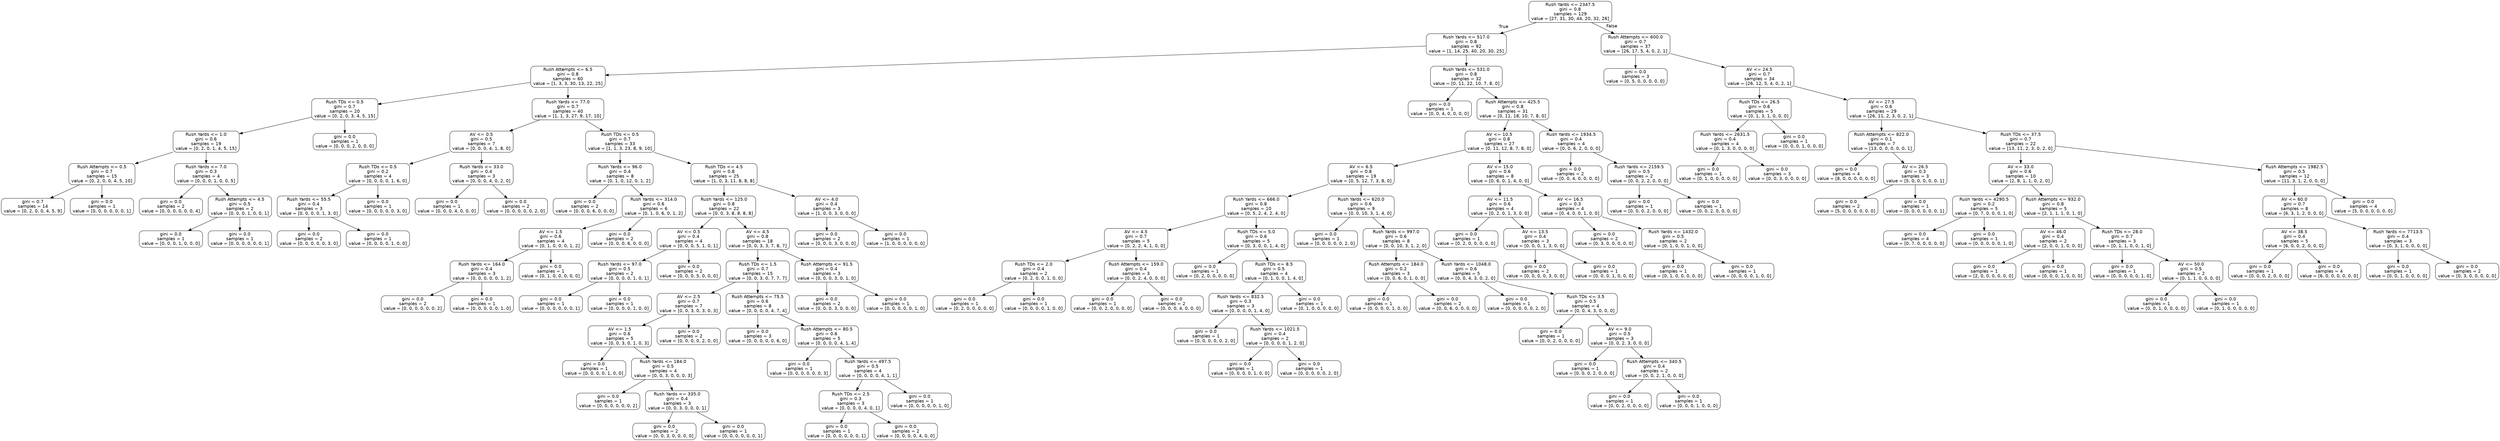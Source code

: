 digraph Tree {
node [shape=box, style="rounded", color="black", fontname=helvetica] ;
edge [fontname=helvetica] ;
0 [label="Rush Yards <= 2347.5\ngini = 0.8\nsamples = 129\nvalue = [27, 31, 30, 44, 20, 32, 26]"] ;
1 [label="Rush Yards <= 517.0\ngini = 0.8\nsamples = 92\nvalue = [1, 14, 25, 40, 20, 30, 25]"] ;
0 -> 1 [labeldistance=2.5, labelangle=45, headlabel="True"] ;
2 [label="Rush Attempts <= 6.5\ngini = 0.8\nsamples = 60\nvalue = [1, 3, 3, 30, 13, 22, 25]"] ;
1 -> 2 ;
3 [label="Rush TDs <= 0.5\ngini = 0.7\nsamples = 20\nvalue = [0, 2, 0, 3, 4, 5, 15]"] ;
2 -> 3 ;
4 [label="Rush Yards <= 1.0\ngini = 0.6\nsamples = 19\nvalue = [0, 2, 0, 1, 4, 5, 15]"] ;
3 -> 4 ;
5 [label="Rush Attempts <= 0.5\ngini = 0.7\nsamples = 15\nvalue = [0, 2, 0, 0, 4, 5, 10]"] ;
4 -> 5 ;
6 [label="gini = 0.7\nsamples = 14\nvalue = [0, 2, 0, 0, 4, 5, 9]"] ;
5 -> 6 ;
7 [label="gini = 0.0\nsamples = 1\nvalue = [0, 0, 0, 0, 0, 0, 1]"] ;
5 -> 7 ;
8 [label="Rush Yards <= 7.0\ngini = 0.3\nsamples = 4\nvalue = [0, 0, 0, 1, 0, 0, 5]"] ;
4 -> 8 ;
9 [label="gini = 0.0\nsamples = 2\nvalue = [0, 0, 0, 0, 0, 0, 4]"] ;
8 -> 9 ;
10 [label="Rush Attempts <= 4.5\ngini = 0.5\nsamples = 2\nvalue = [0, 0, 0, 1, 0, 0, 1]"] ;
8 -> 10 ;
11 [label="gini = 0.0\nsamples = 1\nvalue = [0, 0, 0, 1, 0, 0, 0]"] ;
10 -> 11 ;
12 [label="gini = 0.0\nsamples = 1\nvalue = [0, 0, 0, 0, 0, 0, 1]"] ;
10 -> 12 ;
13 [label="gini = 0.0\nsamples = 1\nvalue = [0, 0, 0, 2, 0, 0, 0]"] ;
3 -> 13 ;
14 [label="Rush Yards <= 77.0\ngini = 0.7\nsamples = 40\nvalue = [1, 1, 3, 27, 9, 17, 10]"] ;
2 -> 14 ;
15 [label="AV <= 0.5\ngini = 0.5\nsamples = 7\nvalue = [0, 0, 0, 4, 1, 8, 0]"] ;
14 -> 15 ;
16 [label="Rush TDs <= 0.5\ngini = 0.2\nsamples = 4\nvalue = [0, 0, 0, 0, 1, 6, 0]"] ;
15 -> 16 ;
17 [label="Rush Yards <= 55.5\ngini = 0.4\nsamples = 3\nvalue = [0, 0, 0, 0, 1, 3, 0]"] ;
16 -> 17 ;
18 [label="gini = 0.0\nsamples = 2\nvalue = [0, 0, 0, 0, 0, 3, 0]"] ;
17 -> 18 ;
19 [label="gini = 0.0\nsamples = 1\nvalue = [0, 0, 0, 0, 1, 0, 0]"] ;
17 -> 19 ;
20 [label="gini = 0.0\nsamples = 1\nvalue = [0, 0, 0, 0, 0, 3, 0]"] ;
16 -> 20 ;
21 [label="Rush Yards <= 33.0\ngini = 0.4\nsamples = 3\nvalue = [0, 0, 0, 4, 0, 2, 0]"] ;
15 -> 21 ;
22 [label="gini = 0.0\nsamples = 1\nvalue = [0, 0, 0, 4, 0, 0, 0]"] ;
21 -> 22 ;
23 [label="gini = 0.0\nsamples = 2\nvalue = [0, 0, 0, 0, 0, 2, 0]"] ;
21 -> 23 ;
24 [label="Rush TDs <= 0.5\ngini = 0.7\nsamples = 33\nvalue = [1, 1, 3, 23, 8, 9, 10]"] ;
14 -> 24 ;
25 [label="Rush Yards <= 96.0\ngini = 0.4\nsamples = 8\nvalue = [0, 1, 0, 12, 0, 1, 2]"] ;
24 -> 25 ;
26 [label="gini = 0.0\nsamples = 2\nvalue = [0, 0, 0, 6, 0, 0, 0]"] ;
25 -> 26 ;
27 [label="Rush Yards <= 314.0\ngini = 0.6\nsamples = 6\nvalue = [0, 1, 0, 6, 0, 1, 2]"] ;
25 -> 27 ;
28 [label="AV <= 1.5\ngini = 0.6\nsamples = 4\nvalue = [0, 1, 0, 0, 0, 1, 2]"] ;
27 -> 28 ;
29 [label="Rush Yards <= 164.0\ngini = 0.4\nsamples = 3\nvalue = [0, 0, 0, 0, 0, 1, 2]"] ;
28 -> 29 ;
30 [label="gini = 0.0\nsamples = 2\nvalue = [0, 0, 0, 0, 0, 0, 2]"] ;
29 -> 30 ;
31 [label="gini = 0.0\nsamples = 1\nvalue = [0, 0, 0, 0, 0, 1, 0]"] ;
29 -> 31 ;
32 [label="gini = 0.0\nsamples = 1\nvalue = [0, 1, 0, 0, 0, 0, 0]"] ;
28 -> 32 ;
33 [label="gini = 0.0\nsamples = 2\nvalue = [0, 0, 0, 6, 0, 0, 0]"] ;
27 -> 33 ;
34 [label="Rush TDs <= 4.5\ngini = 0.8\nsamples = 25\nvalue = [1, 0, 3, 11, 8, 8, 8]"] ;
24 -> 34 ;
35 [label="Rush Yards <= 125.0\ngini = 0.8\nsamples = 22\nvalue = [0, 0, 3, 8, 8, 8, 8]"] ;
34 -> 35 ;
36 [label="AV <= 0.5\ngini = 0.4\nsamples = 4\nvalue = [0, 0, 0, 5, 1, 0, 1]"] ;
35 -> 36 ;
37 [label="Rush Yards <= 97.0\ngini = 0.5\nsamples = 2\nvalue = [0, 0, 0, 0, 1, 0, 1]"] ;
36 -> 37 ;
38 [label="gini = 0.0\nsamples = 1\nvalue = [0, 0, 0, 0, 0, 0, 1]"] ;
37 -> 38 ;
39 [label="gini = 0.0\nsamples = 1\nvalue = [0, 0, 0, 0, 1, 0, 0]"] ;
37 -> 39 ;
40 [label="gini = 0.0\nsamples = 2\nvalue = [0, 0, 0, 5, 0, 0, 0]"] ;
36 -> 40 ;
41 [label="AV <= 4.5\ngini = 0.8\nsamples = 18\nvalue = [0, 0, 3, 3, 7, 8, 7]"] ;
35 -> 41 ;
42 [label="Rush TDs <= 1.5\ngini = 0.7\nsamples = 15\nvalue = [0, 0, 3, 0, 7, 7, 7]"] ;
41 -> 42 ;
43 [label="AV <= 2.5\ngini = 0.7\nsamples = 7\nvalue = [0, 0, 3, 0, 3, 0, 3]"] ;
42 -> 43 ;
44 [label="AV <= 1.5\ngini = 0.6\nsamples = 5\nvalue = [0, 0, 3, 0, 1, 0, 3]"] ;
43 -> 44 ;
45 [label="gini = 0.0\nsamples = 1\nvalue = [0, 0, 0, 0, 1, 0, 0]"] ;
44 -> 45 ;
46 [label="Rush Yards <= 184.0\ngini = 0.5\nsamples = 4\nvalue = [0, 0, 3, 0, 0, 0, 3]"] ;
44 -> 46 ;
47 [label="gini = 0.0\nsamples = 1\nvalue = [0, 0, 0, 0, 0, 0, 2]"] ;
46 -> 47 ;
48 [label="Rush Yards <= 335.0\ngini = 0.4\nsamples = 3\nvalue = [0, 0, 3, 0, 0, 0, 1]"] ;
46 -> 48 ;
49 [label="gini = 0.0\nsamples = 2\nvalue = [0, 0, 3, 0, 0, 0, 0]"] ;
48 -> 49 ;
50 [label="gini = 0.0\nsamples = 1\nvalue = [0, 0, 0, 0, 0, 0, 1]"] ;
48 -> 50 ;
51 [label="gini = 0.0\nsamples = 2\nvalue = [0, 0, 0, 0, 2, 0, 0]"] ;
43 -> 51 ;
52 [label="Rush Attempts <= 75.5\ngini = 0.6\nsamples = 8\nvalue = [0, 0, 0, 0, 4, 7, 4]"] ;
42 -> 52 ;
53 [label="gini = 0.0\nsamples = 3\nvalue = [0, 0, 0, 0, 0, 6, 0]"] ;
52 -> 53 ;
54 [label="Rush Attempts <= 80.5\ngini = 0.6\nsamples = 5\nvalue = [0, 0, 0, 0, 4, 1, 4]"] ;
52 -> 54 ;
55 [label="gini = 0.0\nsamples = 1\nvalue = [0, 0, 0, 0, 0, 0, 3]"] ;
54 -> 55 ;
56 [label="Rush Yards <= 497.5\ngini = 0.5\nsamples = 4\nvalue = [0, 0, 0, 0, 4, 1, 1]"] ;
54 -> 56 ;
57 [label="Rush TDs <= 2.5\ngini = 0.3\nsamples = 3\nvalue = [0, 0, 0, 0, 4, 0, 1]"] ;
56 -> 57 ;
58 [label="gini = 0.0\nsamples = 1\nvalue = [0, 0, 0, 0, 0, 0, 1]"] ;
57 -> 58 ;
59 [label="gini = 0.0\nsamples = 2\nvalue = [0, 0, 0, 0, 4, 0, 0]"] ;
57 -> 59 ;
60 [label="gini = 0.0\nsamples = 1\nvalue = [0, 0, 0, 0, 0, 1, 0]"] ;
56 -> 60 ;
61 [label="Rush Attempts <= 91.5\ngini = 0.4\nsamples = 3\nvalue = [0, 0, 0, 3, 0, 1, 0]"] ;
41 -> 61 ;
62 [label="gini = 0.0\nsamples = 2\nvalue = [0, 0, 0, 3, 0, 0, 0]"] ;
61 -> 62 ;
63 [label="gini = 0.0\nsamples = 1\nvalue = [0, 0, 0, 0, 0, 1, 0]"] ;
61 -> 63 ;
64 [label="AV <= 4.0\ngini = 0.4\nsamples = 3\nvalue = [1, 0, 0, 3, 0, 0, 0]"] ;
34 -> 64 ;
65 [label="gini = 0.0\nsamples = 2\nvalue = [0, 0, 0, 3, 0, 0, 0]"] ;
64 -> 65 ;
66 [label="gini = 0.0\nsamples = 1\nvalue = [1, 0, 0, 0, 0, 0, 0]"] ;
64 -> 66 ;
67 [label="Rush Yards <= 531.0\ngini = 0.8\nsamples = 32\nvalue = [0, 11, 22, 10, 7, 8, 0]"] ;
1 -> 67 ;
68 [label="gini = 0.0\nsamples = 1\nvalue = [0, 0, 4, 0, 0, 0, 0]"] ;
67 -> 68 ;
69 [label="Rush Attempts <= 425.5\ngini = 0.8\nsamples = 31\nvalue = [0, 11, 18, 10, 7, 8, 0]"] ;
67 -> 69 ;
70 [label="AV <= 10.5\ngini = 0.8\nsamples = 27\nvalue = [0, 11, 12, 8, 7, 8, 0]"] ;
69 -> 70 ;
71 [label="AV <= 6.5\ngini = 0.8\nsamples = 19\nvalue = [0, 5, 12, 7, 3, 8, 0]"] ;
70 -> 71 ;
72 [label="Rush Yards <= 666.0\ngini = 0.8\nsamples = 10\nvalue = [0, 5, 2, 4, 2, 4, 0]"] ;
71 -> 72 ;
73 [label="AV <= 4.5\ngini = 0.7\nsamples = 5\nvalue = [0, 2, 2, 4, 1, 0, 0]"] ;
72 -> 73 ;
74 [label="Rush TDs <= 2.0\ngini = 0.4\nsamples = 2\nvalue = [0, 2, 0, 0, 1, 0, 0]"] ;
73 -> 74 ;
75 [label="gini = 0.0\nsamples = 1\nvalue = [0, 2, 0, 0, 0, 0, 0]"] ;
74 -> 75 ;
76 [label="gini = 0.0\nsamples = 1\nvalue = [0, 0, 0, 0, 1, 0, 0]"] ;
74 -> 76 ;
77 [label="Rush Attempts <= 159.0\ngini = 0.4\nsamples = 3\nvalue = [0, 0, 2, 4, 0, 0, 0]"] ;
73 -> 77 ;
78 [label="gini = 0.0\nsamples = 1\nvalue = [0, 0, 2, 0, 0, 0, 0]"] ;
77 -> 78 ;
79 [label="gini = 0.0\nsamples = 2\nvalue = [0, 0, 0, 4, 0, 0, 0]"] ;
77 -> 79 ;
80 [label="Rush TDs <= 5.0\ngini = 0.6\nsamples = 5\nvalue = [0, 3, 0, 0, 1, 4, 0]"] ;
72 -> 80 ;
81 [label="gini = 0.0\nsamples = 1\nvalue = [0, 2, 0, 0, 0, 0, 0]"] ;
80 -> 81 ;
82 [label="Rush TDs <= 8.5\ngini = 0.5\nsamples = 4\nvalue = [0, 1, 0, 0, 1, 4, 0]"] ;
80 -> 82 ;
83 [label="Rush Yards <= 832.5\ngini = 0.3\nsamples = 3\nvalue = [0, 0, 0, 0, 1, 4, 0]"] ;
82 -> 83 ;
84 [label="gini = 0.0\nsamples = 1\nvalue = [0, 0, 0, 0, 0, 2, 0]"] ;
83 -> 84 ;
85 [label="Rush Yards <= 1021.5\ngini = 0.4\nsamples = 2\nvalue = [0, 0, 0, 0, 1, 2, 0]"] ;
83 -> 85 ;
86 [label="gini = 0.0\nsamples = 1\nvalue = [0, 0, 0, 0, 1, 0, 0]"] ;
85 -> 86 ;
87 [label="gini = 0.0\nsamples = 1\nvalue = [0, 0, 0, 0, 0, 2, 0]"] ;
85 -> 87 ;
88 [label="gini = 0.0\nsamples = 1\nvalue = [0, 1, 0, 0, 0, 0, 0]"] ;
82 -> 88 ;
89 [label="Rush Yards <= 620.0\ngini = 0.6\nsamples = 9\nvalue = [0, 0, 10, 3, 1, 4, 0]"] ;
71 -> 89 ;
90 [label="gini = 0.0\nsamples = 1\nvalue = [0, 0, 0, 0, 0, 2, 0]"] ;
89 -> 90 ;
91 [label="Rush Yards <= 997.0\ngini = 0.6\nsamples = 8\nvalue = [0, 0, 10, 3, 1, 2, 0]"] ;
89 -> 91 ;
92 [label="Rush Attempts <= 184.0\ngini = 0.2\nsamples = 3\nvalue = [0, 0, 6, 0, 1, 0, 0]"] ;
91 -> 92 ;
93 [label="gini = 0.0\nsamples = 1\nvalue = [0, 0, 0, 0, 1, 0, 0]"] ;
92 -> 93 ;
94 [label="gini = 0.0\nsamples = 2\nvalue = [0, 0, 6, 0, 0, 0, 0]"] ;
92 -> 94 ;
95 [label="Rush Yards <= 1048.0\ngini = 0.6\nsamples = 5\nvalue = [0, 0, 4, 3, 0, 2, 0]"] ;
91 -> 95 ;
96 [label="gini = 0.0\nsamples = 1\nvalue = [0, 0, 0, 0, 0, 2, 0]"] ;
95 -> 96 ;
97 [label="Rush TDs <= 3.5\ngini = 0.5\nsamples = 4\nvalue = [0, 0, 4, 3, 0, 0, 0]"] ;
95 -> 97 ;
98 [label="gini = 0.0\nsamples = 1\nvalue = [0, 0, 2, 0, 0, 0, 0]"] ;
97 -> 98 ;
99 [label="AV <= 9.0\ngini = 0.5\nsamples = 3\nvalue = [0, 0, 2, 3, 0, 0, 0]"] ;
97 -> 99 ;
100 [label="gini = 0.0\nsamples = 1\nvalue = [0, 0, 0, 2, 0, 0, 0]"] ;
99 -> 100 ;
101 [label="Rush Attempts <= 340.5\ngini = 0.4\nsamples = 2\nvalue = [0, 0, 2, 1, 0, 0, 0]"] ;
99 -> 101 ;
102 [label="gini = 0.0\nsamples = 1\nvalue = [0, 0, 2, 0, 0, 0, 0]"] ;
101 -> 102 ;
103 [label="gini = 0.0\nsamples = 1\nvalue = [0, 0, 0, 1, 0, 0, 0]"] ;
101 -> 103 ;
104 [label="AV <= 15.0\ngini = 0.6\nsamples = 8\nvalue = [0, 6, 0, 1, 4, 0, 0]"] ;
70 -> 104 ;
105 [label="AV <= 11.5\ngini = 0.6\nsamples = 4\nvalue = [0, 2, 0, 1, 3, 0, 0]"] ;
104 -> 105 ;
106 [label="gini = 0.0\nsamples = 1\nvalue = [0, 2, 0, 0, 0, 0, 0]"] ;
105 -> 106 ;
107 [label="AV <= 13.5\ngini = 0.4\nsamples = 3\nvalue = [0, 0, 0, 1, 3, 0, 0]"] ;
105 -> 107 ;
108 [label="gini = 0.0\nsamples = 2\nvalue = [0, 0, 0, 0, 3, 0, 0]"] ;
107 -> 108 ;
109 [label="gini = 0.0\nsamples = 1\nvalue = [0, 0, 0, 1, 0, 0, 0]"] ;
107 -> 109 ;
110 [label="AV <= 16.5\ngini = 0.3\nsamples = 4\nvalue = [0, 4, 0, 0, 1, 0, 0]"] ;
104 -> 110 ;
111 [label="gini = 0.0\nsamples = 2\nvalue = [0, 3, 0, 0, 0, 0, 0]"] ;
110 -> 111 ;
112 [label="Rush Yards <= 1432.0\ngini = 0.5\nsamples = 2\nvalue = [0, 1, 0, 0, 1, 0, 0]"] ;
110 -> 112 ;
113 [label="gini = 0.0\nsamples = 1\nvalue = [0, 1, 0, 0, 0, 0, 0]"] ;
112 -> 113 ;
114 [label="gini = 0.0\nsamples = 1\nvalue = [0, 0, 0, 0, 1, 0, 0]"] ;
112 -> 114 ;
115 [label="Rush Yards <= 1934.5\ngini = 0.4\nsamples = 4\nvalue = [0, 0, 6, 2, 0, 0, 0]"] ;
69 -> 115 ;
116 [label="gini = 0.0\nsamples = 2\nvalue = [0, 0, 4, 0, 0, 0, 0]"] ;
115 -> 116 ;
117 [label="Rush Yards <= 2159.5\ngini = 0.5\nsamples = 2\nvalue = [0, 0, 2, 2, 0, 0, 0]"] ;
115 -> 117 ;
118 [label="gini = 0.0\nsamples = 1\nvalue = [0, 0, 0, 2, 0, 0, 0]"] ;
117 -> 118 ;
119 [label="gini = 0.0\nsamples = 1\nvalue = [0, 0, 2, 0, 0, 0, 0]"] ;
117 -> 119 ;
120 [label="Rush Attempts <= 600.0\ngini = 0.7\nsamples = 37\nvalue = [26, 17, 5, 4, 0, 2, 1]"] ;
0 -> 120 [labeldistance=2.5, labelangle=-45, headlabel="False"] ;
121 [label="gini = 0.0\nsamples = 3\nvalue = [0, 5, 0, 0, 0, 0, 0]"] ;
120 -> 121 ;
122 [label="AV <= 24.5\ngini = 0.7\nsamples = 34\nvalue = [26, 12, 5, 4, 0, 2, 1]"] ;
120 -> 122 ;
123 [label="Rush TDs <= 26.5\ngini = 0.6\nsamples = 5\nvalue = [0, 1, 3, 1, 0, 0, 0]"] ;
122 -> 123 ;
124 [label="Rush Yards <= 2631.5\ngini = 0.4\nsamples = 4\nvalue = [0, 1, 3, 0, 0, 0, 0]"] ;
123 -> 124 ;
125 [label="gini = 0.0\nsamples = 1\nvalue = [0, 1, 0, 0, 0, 0, 0]"] ;
124 -> 125 ;
126 [label="gini = 0.0\nsamples = 3\nvalue = [0, 0, 3, 0, 0, 0, 0]"] ;
124 -> 126 ;
127 [label="gini = 0.0\nsamples = 1\nvalue = [0, 0, 0, 1, 0, 0, 0]"] ;
123 -> 127 ;
128 [label="AV <= 27.5\ngini = 0.6\nsamples = 29\nvalue = [26, 11, 2, 3, 0, 2, 1]"] ;
122 -> 128 ;
129 [label="Rush Attempts <= 822.0\ngini = 0.1\nsamples = 7\nvalue = [13, 0, 0, 0, 0, 0, 1]"] ;
128 -> 129 ;
130 [label="gini = 0.0\nsamples = 4\nvalue = [8, 0, 0, 0, 0, 0, 0]"] ;
129 -> 130 ;
131 [label="AV <= 26.5\ngini = 0.3\nsamples = 3\nvalue = [5, 0, 0, 0, 0, 0, 1]"] ;
129 -> 131 ;
132 [label="gini = 0.0\nsamples = 2\nvalue = [5, 0, 0, 0, 0, 0, 0]"] ;
131 -> 132 ;
133 [label="gini = 0.0\nsamples = 1\nvalue = [0, 0, 0, 0, 0, 0, 1]"] ;
131 -> 133 ;
134 [label="Rush TDs <= 37.5\ngini = 0.7\nsamples = 22\nvalue = [13, 11, 2, 3, 0, 2, 0]"] ;
128 -> 134 ;
135 [label="AV <= 33.0\ngini = 0.6\nsamples = 10\nvalue = [2, 8, 1, 1, 0, 2, 0]"] ;
134 -> 135 ;
136 [label="Rush Yards <= 4290.5\ngini = 0.2\nsamples = 5\nvalue = [0, 7, 0, 0, 0, 1, 0]"] ;
135 -> 136 ;
137 [label="gini = 0.0\nsamples = 4\nvalue = [0, 7, 0, 0, 0, 0, 0]"] ;
136 -> 137 ;
138 [label="gini = 0.0\nsamples = 1\nvalue = [0, 0, 0, 0, 0, 1, 0]"] ;
136 -> 138 ;
139 [label="Rush Attempts <= 932.0\ngini = 0.8\nsamples = 5\nvalue = [2, 1, 1, 1, 0, 1, 0]"] ;
135 -> 139 ;
140 [label="AV <= 46.0\ngini = 0.4\nsamples = 2\nvalue = [2, 0, 0, 1, 0, 0, 0]"] ;
139 -> 140 ;
141 [label="gini = 0.0\nsamples = 1\nvalue = [2, 0, 0, 0, 0, 0, 0]"] ;
140 -> 141 ;
142 [label="gini = 0.0\nsamples = 1\nvalue = [0, 0, 0, 1, 0, 0, 0]"] ;
140 -> 142 ;
143 [label="Rush TDs <= 28.0\ngini = 0.7\nsamples = 3\nvalue = [0, 1, 1, 0, 0, 1, 0]"] ;
139 -> 143 ;
144 [label="gini = 0.0\nsamples = 1\nvalue = [0, 0, 0, 0, 0, 1, 0]"] ;
143 -> 144 ;
145 [label="AV <= 50.0\ngini = 0.5\nsamples = 2\nvalue = [0, 1, 1, 0, 0, 0, 0]"] ;
143 -> 145 ;
146 [label="gini = 0.0\nsamples = 1\nvalue = [0, 0, 1, 0, 0, 0, 0]"] ;
145 -> 146 ;
147 [label="gini = 0.0\nsamples = 1\nvalue = [0, 1, 0, 0, 0, 0, 0]"] ;
145 -> 147 ;
148 [label="Rush Attempts <= 1982.5\ngini = 0.5\nsamples = 12\nvalue = [11, 3, 1, 2, 0, 0, 0]"] ;
134 -> 148 ;
149 [label="AV <= 60.0\ngini = 0.7\nsamples = 8\nvalue = [6, 3, 1, 2, 0, 0, 0]"] ;
148 -> 149 ;
150 [label="AV <= 38.5\ngini = 0.4\nsamples = 5\nvalue = [6, 0, 0, 2, 0, 0, 0]"] ;
149 -> 150 ;
151 [label="gini = 0.0\nsamples = 1\nvalue = [0, 0, 0, 2, 0, 0, 0]"] ;
150 -> 151 ;
152 [label="gini = 0.0\nsamples = 4\nvalue = [6, 0, 0, 0, 0, 0, 0]"] ;
150 -> 152 ;
153 [label="Rush Yards <= 7713.5\ngini = 0.4\nsamples = 3\nvalue = [0, 3, 1, 0, 0, 0, 0]"] ;
149 -> 153 ;
154 [label="gini = 0.0\nsamples = 1\nvalue = [0, 0, 1, 0, 0, 0, 0]"] ;
153 -> 154 ;
155 [label="gini = 0.0\nsamples = 2\nvalue = [0, 3, 0, 0, 0, 0, 0]"] ;
153 -> 155 ;
156 [label="gini = 0.0\nsamples = 4\nvalue = [5, 0, 0, 0, 0, 0, 0]"] ;
148 -> 156 ;
}